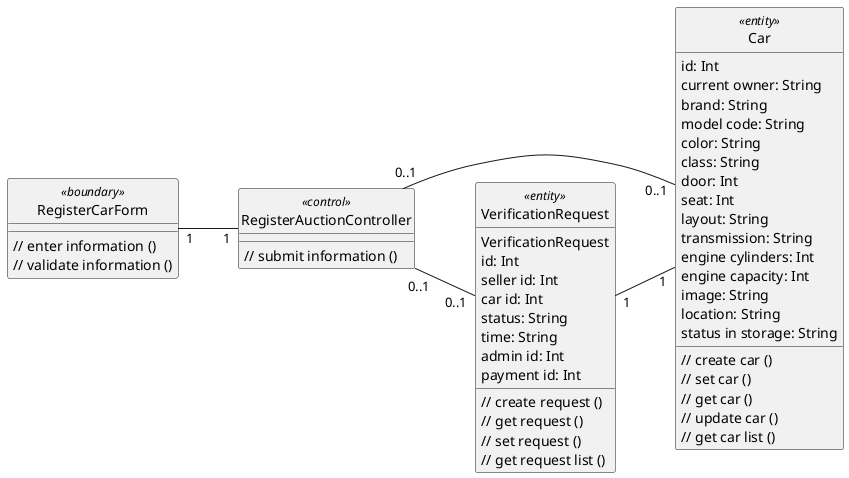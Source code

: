 @startuml register_car
hide circle
skinparam classAttributeIconSize 0
left to right direction


class RegisterCarForm <<boundary>> {
  // enter information ()
  // validate information ()
}

class RegisterAuctionController <<control>> {
  // submit information ()
}

class Car <<entity>> {
  id: Int
  current owner: String
  brand: String
  model code: String
  color: String
  class: String
  door: Int
  seat: Int
  layout: String
  transmission: String
  engine cylinders: Int
  engine capacity: Int
  image: String
  location: String
  status in storage: String
  // create car ()
  // set car ()
  // get car ()
  // update car ()
  // get car list ()
}

class VerificationRequest <<entity>> {
VerificationRequest
  id: Int
  seller id: Int
  car id: Int
  status: String
  time: String
  admin id: Int
  payment id: Int
  // create request ()
  // get request ()
  // set request ()
  // get request list ()
}

RegisterCarForm "1" -- "1" RegisterAuctionController
RegisterAuctionController "0..1" -- "0..1" VerificationRequest
RegisterAuctionController "0..1" -- "0..1" Car
VerificationRequest "1" -- "1" Car

@enduml